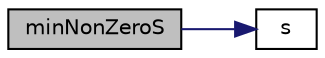 digraph "minNonZeroS"
{
  bgcolor="transparent";
  edge [fontname="Helvetica",fontsize="10",labelfontname="Helvetica",labelfontsize="10"];
  node [fontname="Helvetica",fontsize="10",shape=record];
  rankdir="LR";
  Node1 [label="minNonZeroS",height=0.2,width=0.4,color="black", fillcolor="grey75", style="filled", fontcolor="black"];
  Node1 -> Node2 [color="midnightblue",fontsize="10",style="solid",fontname="Helvetica"];
  Node2 [label="s",height=0.2,width=0.4,color="black",URL="$a04277.html#a6d6b99210a64ad23792eb7a3b0411c42"];
}
